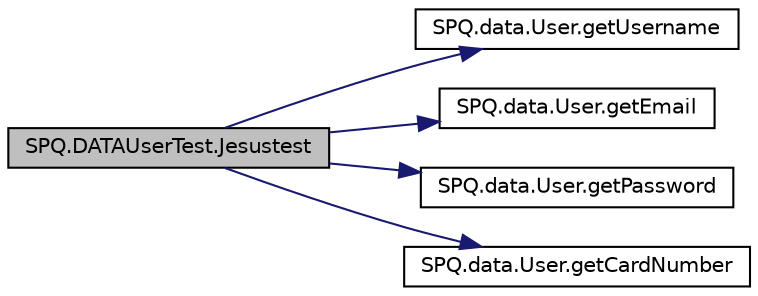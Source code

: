 digraph "SPQ.DATAUserTest.Jesustest"
{
  edge [fontname="Helvetica",fontsize="10",labelfontname="Helvetica",labelfontsize="10"];
  node [fontname="Helvetica",fontsize="10",shape=record];
  rankdir="LR";
  Node38 [label="SPQ.DATAUserTest.Jesustest",height=0.2,width=0.4,color="black", fillcolor="grey75", style="filled", fontcolor="black"];
  Node38 -> Node39 [color="midnightblue",fontsize="10",style="solid",fontname="Helvetica"];
  Node39 [label="SPQ.data.User.getUsername",height=0.2,width=0.4,color="black", fillcolor="white", style="filled",URL="$class_s_p_q_1_1data_1_1_user.html#a55d2e322edbbe446287ce25baecdd421"];
  Node38 -> Node40 [color="midnightblue",fontsize="10",style="solid",fontname="Helvetica"];
  Node40 [label="SPQ.data.User.getEmail",height=0.2,width=0.4,color="black", fillcolor="white", style="filled",URL="$class_s_p_q_1_1data_1_1_user.html#a4f3ae0062ee7529314a5b791707ff4b4"];
  Node38 -> Node41 [color="midnightblue",fontsize="10",style="solid",fontname="Helvetica"];
  Node41 [label="SPQ.data.User.getPassword",height=0.2,width=0.4,color="black", fillcolor="white", style="filled",URL="$class_s_p_q_1_1data_1_1_user.html#a688c1eadd21594d52967d87289e23ce2"];
  Node38 -> Node42 [color="midnightblue",fontsize="10",style="solid",fontname="Helvetica"];
  Node42 [label="SPQ.data.User.getCardNumber",height=0.2,width=0.4,color="black", fillcolor="white", style="filled",URL="$class_s_p_q_1_1data_1_1_user.html#ab847d5c61fe4980ae2a15a537b22939b"];
}
